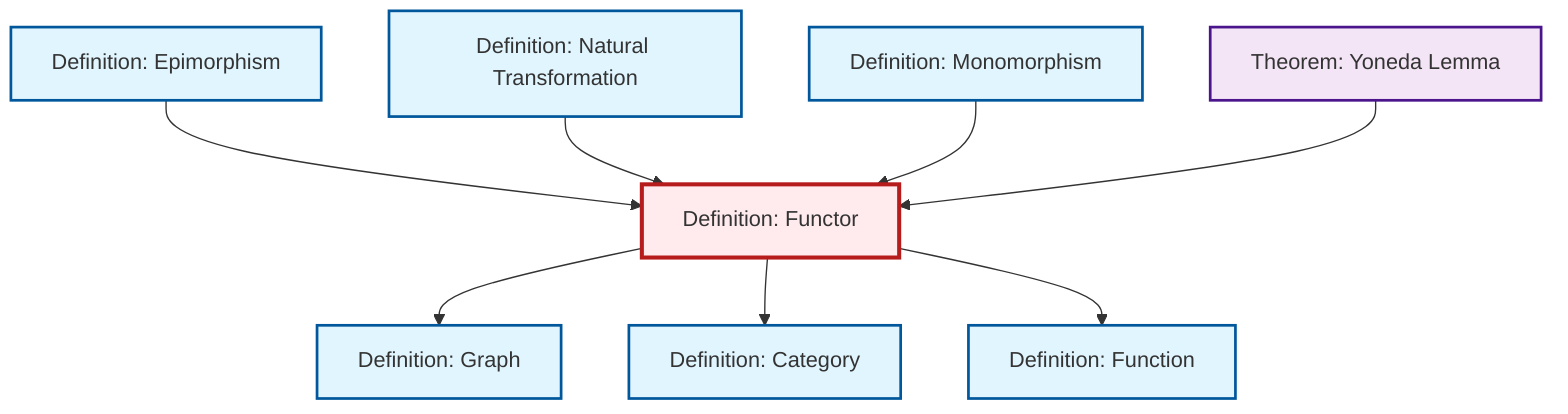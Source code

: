 graph TD
    classDef definition fill:#e1f5fe,stroke:#01579b,stroke-width:2px
    classDef theorem fill:#f3e5f5,stroke:#4a148c,stroke-width:2px
    classDef axiom fill:#fff3e0,stroke:#e65100,stroke-width:2px
    classDef example fill:#e8f5e9,stroke:#1b5e20,stroke-width:2px
    classDef current fill:#ffebee,stroke:#b71c1c,stroke-width:3px
    thm-yoneda["Theorem: Yoneda Lemma"]:::theorem
    def-epimorphism["Definition: Epimorphism"]:::definition
    def-natural-transformation["Definition: Natural Transformation"]:::definition
    def-monomorphism["Definition: Monomorphism"]:::definition
    def-category["Definition: Category"]:::definition
    def-functor["Definition: Functor"]:::definition
    def-function["Definition: Function"]:::definition
    def-graph["Definition: Graph"]:::definition
    def-epimorphism --> def-functor
    def-functor --> def-graph
    def-natural-transformation --> def-functor
    def-functor --> def-category
    def-monomorphism --> def-functor
    def-functor --> def-function
    thm-yoneda --> def-functor
    class def-functor current
